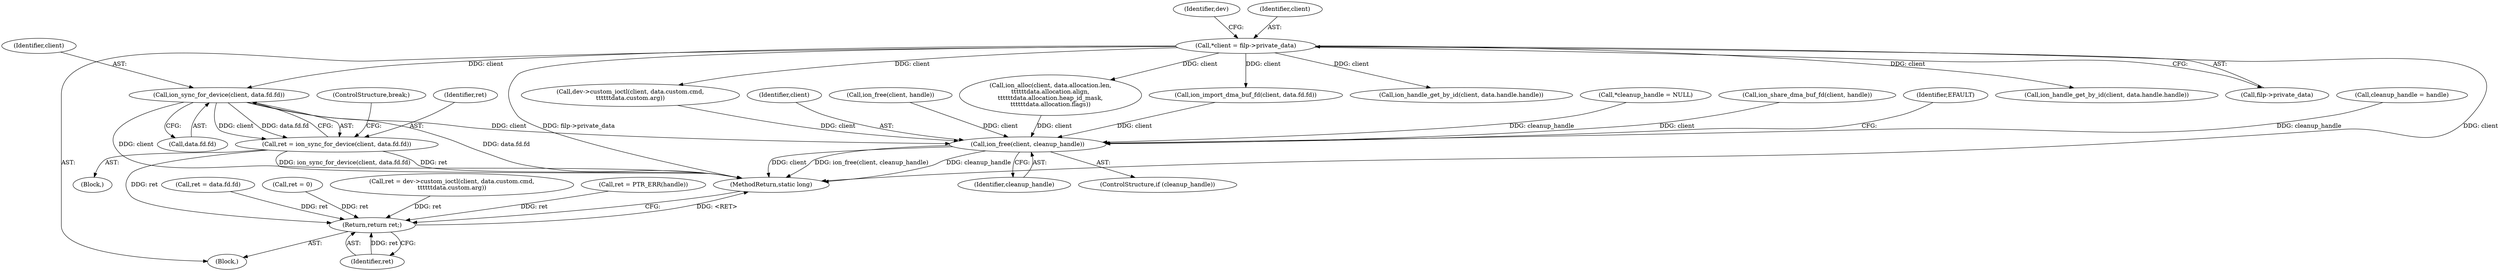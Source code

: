digraph "0_linux_9590232bb4f4cc824f3425a6e1349afbe6d6d2b7_2@pointer" {
"1000309" [label="(Call,ion_sync_for_device(client, data.fd.fd))"];
"1000106" [label="(Call,*client = filp->private_data)"];
"1000307" [label="(Call,ret = ion_sync_for_device(client, data.fd.fd))"];
"1000369" [label="(Return,return ret;)"];
"1000363" [label="(Call,ion_free(client, cleanup_handle))"];
"1000306" [label="(Block,)"];
"1000369" [label="(Return,return ret;)"];
"1000118" [label="(Call,*cleanup_handle = NULL)"];
"1000267" [label="(Call,ret = data.fd.fd)"];
"1000113" [label="(Identifier,dev)"];
"1000310" [label="(Identifier,client)"];
"1000311" [label="(Call,data.fd.fd)"];
"1000254" [label="(Call,ion_share_dma_buf_fd(client, handle))"];
"1000235" [label="(Call,ion_handle_get_by_id(client, data.handle.handle))"];
"1000307" [label="(Call,ret = ion_sync_for_device(client, data.fd.fd))"];
"1000106" [label="(Call,*client = filp->private_data)"];
"1000368" [label="(Identifier,EFAULT)"];
"1000201" [label="(Call,cleanup_handle = handle)"];
"1000363" [label="(Call,ion_free(client, cleanup_handle))"];
"1000364" [label="(Identifier,client)"];
"1000210" [label="(Call,ion_handle_get_by_id(client, data.handle.handle))"];
"1000122" [label="(Call,ret = 0)"];
"1000104" [label="(Block,)"];
"1000371" [label="(MethodReturn,static long)"];
"1000280" [label="(Call,ion_import_dma_buf_fd(client, data.fd.fd))"];
"1000308" [label="(Identifier,ret)"];
"1000370" [label="(Identifier,ret)"];
"1000107" [label="(Identifier,client)"];
"1000223" [label="(Call,ion_free(client, handle))"];
"1000329" [label="(Call,dev->custom_ioctl(client, data.custom.cmd,\n\t\t\t\t\t\tdata.custom.arg))"];
"1000365" [label="(Identifier,cleanup_handle)"];
"1000327" [label="(Call,ret = dev->custom_ioctl(client, data.custom.cmd,\n\t\t\t\t\t\tdata.custom.arg))"];
"1000164" [label="(Call,ion_alloc(client, data.allocation.len,\n\t\t\t\t\t\tdata.allocation.align,\n\t\t\t\t\t\tdata.allocation.heap_id_mask,\n\t\t\t\t\t\tdata.allocation.flags))"];
"1000361" [label="(ControlStructure,if (cleanup_handle))"];
"1000108" [label="(Call,filp->private_data)"];
"1000290" [label="(Call,ret = PTR_ERR(handle))"];
"1000316" [label="(ControlStructure,break;)"];
"1000309" [label="(Call,ion_sync_for_device(client, data.fd.fd))"];
"1000309" -> "1000307"  [label="AST: "];
"1000309" -> "1000311"  [label="CFG: "];
"1000310" -> "1000309"  [label="AST: "];
"1000311" -> "1000309"  [label="AST: "];
"1000307" -> "1000309"  [label="CFG: "];
"1000309" -> "1000371"  [label="DDG: client"];
"1000309" -> "1000371"  [label="DDG: data.fd.fd"];
"1000309" -> "1000307"  [label="DDG: client"];
"1000309" -> "1000307"  [label="DDG: data.fd.fd"];
"1000106" -> "1000309"  [label="DDG: client"];
"1000309" -> "1000363"  [label="DDG: client"];
"1000106" -> "1000104"  [label="AST: "];
"1000106" -> "1000108"  [label="CFG: "];
"1000107" -> "1000106"  [label="AST: "];
"1000108" -> "1000106"  [label="AST: "];
"1000113" -> "1000106"  [label="CFG: "];
"1000106" -> "1000371"  [label="DDG: filp->private_data"];
"1000106" -> "1000371"  [label="DDG: client"];
"1000106" -> "1000164"  [label="DDG: client"];
"1000106" -> "1000210"  [label="DDG: client"];
"1000106" -> "1000235"  [label="DDG: client"];
"1000106" -> "1000280"  [label="DDG: client"];
"1000106" -> "1000329"  [label="DDG: client"];
"1000307" -> "1000306"  [label="AST: "];
"1000308" -> "1000307"  [label="AST: "];
"1000316" -> "1000307"  [label="CFG: "];
"1000307" -> "1000371"  [label="DDG: ion_sync_for_device(client, data.fd.fd)"];
"1000307" -> "1000371"  [label="DDG: ret"];
"1000307" -> "1000369"  [label="DDG: ret"];
"1000369" -> "1000104"  [label="AST: "];
"1000369" -> "1000370"  [label="CFG: "];
"1000370" -> "1000369"  [label="AST: "];
"1000371" -> "1000369"  [label="CFG: "];
"1000369" -> "1000371"  [label="DDG: <RET>"];
"1000370" -> "1000369"  [label="DDG: ret"];
"1000290" -> "1000369"  [label="DDG: ret"];
"1000122" -> "1000369"  [label="DDG: ret"];
"1000267" -> "1000369"  [label="DDG: ret"];
"1000327" -> "1000369"  [label="DDG: ret"];
"1000363" -> "1000361"  [label="AST: "];
"1000363" -> "1000365"  [label="CFG: "];
"1000364" -> "1000363"  [label="AST: "];
"1000365" -> "1000363"  [label="AST: "];
"1000368" -> "1000363"  [label="CFG: "];
"1000363" -> "1000371"  [label="DDG: cleanup_handle"];
"1000363" -> "1000371"  [label="DDG: client"];
"1000363" -> "1000371"  [label="DDG: ion_free(client, cleanup_handle)"];
"1000254" -> "1000363"  [label="DDG: client"];
"1000329" -> "1000363"  [label="DDG: client"];
"1000280" -> "1000363"  [label="DDG: client"];
"1000223" -> "1000363"  [label="DDG: client"];
"1000164" -> "1000363"  [label="DDG: client"];
"1000118" -> "1000363"  [label="DDG: cleanup_handle"];
"1000201" -> "1000363"  [label="DDG: cleanup_handle"];
}
